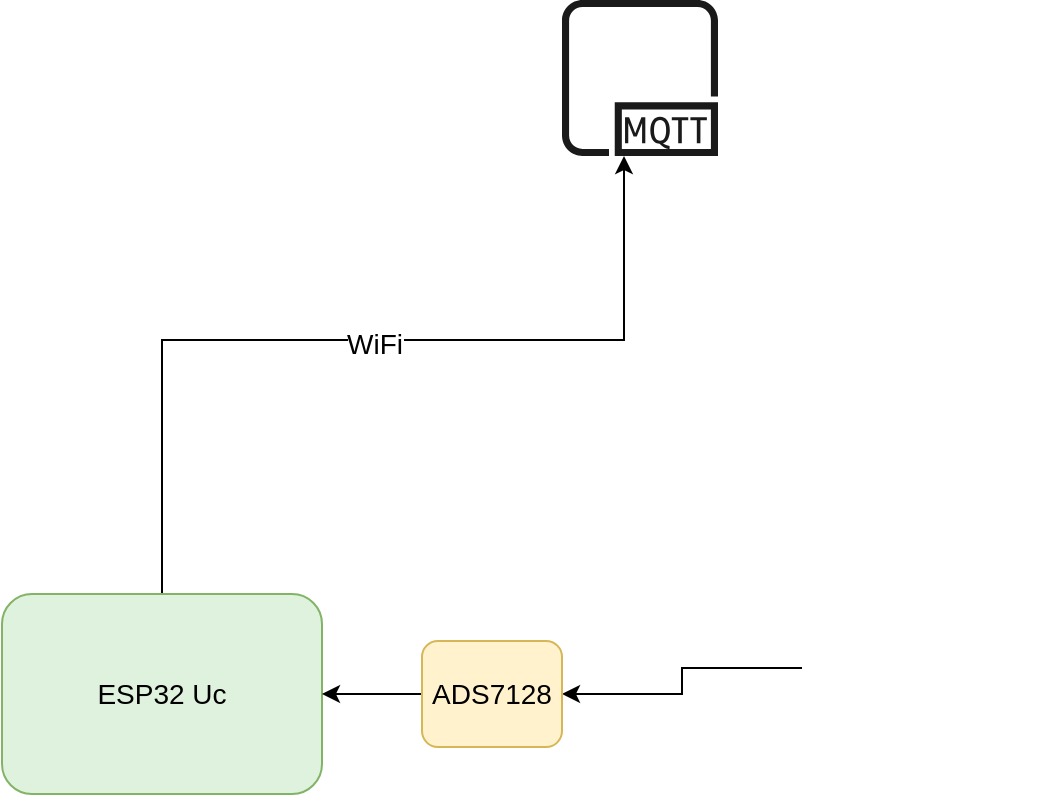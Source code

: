 <mxfile version="20.8.23" type="device"><diagram name="Seite-1" id="qbNeW8LbGQ3-jgoNcDIC"><mxGraphModel dx="1162" dy="661" grid="1" gridSize="10" guides="1" tooltips="1" connect="1" arrows="1" fold="1" page="1" pageScale="1" pageWidth="1169" pageHeight="827" math="0" shadow="0"><root><mxCell id="0"/><mxCell id="1" parent="0"/><mxCell id="EvGeFhgNv6AcHJRgJvBS-4" style="edgeStyle=orthogonalEdgeStyle;rounded=0;orthogonalLoop=1;jettySize=auto;html=1;exitX=0.5;exitY=0;exitDx=0;exitDy=0;fontSize=14;" edge="1" parent="1" source="EvGeFhgNv6AcHJRgJvBS-1" target="EvGeFhgNv6AcHJRgJvBS-2"><mxGeometry relative="1" as="geometry"><Array as="points"><mxPoint x="520" y="250"/><mxPoint x="751" y="250"/></Array></mxGeometry></mxCell><mxCell id="EvGeFhgNv6AcHJRgJvBS-5" value="WiFi" style="edgeLabel;html=1;align=center;verticalAlign=middle;resizable=0;points=[];fontSize=14;" vertex="1" connectable="0" parent="EvGeFhgNv6AcHJRgJvBS-4"><mxGeometry x="0.034" y="-2" relative="1" as="geometry"><mxPoint as="offset"/></mxGeometry></mxCell><mxCell id="EvGeFhgNv6AcHJRgJvBS-1" value="&lt;font style=&quot;font-size: 14px;&quot;&gt;ESP32 Uc&lt;/font&gt;" style="rounded=1;whiteSpace=wrap;html=1;fillColor=#DEF2DD;strokeColor=#82b366;" vertex="1" parent="1"><mxGeometry x="440" y="377" width="160" height="100" as="geometry"/></mxCell><mxCell id="EvGeFhgNv6AcHJRgJvBS-2" value="" style="sketch=0;outlineConnect=0;fontColor=#232F3E;gradientColor=none;fillColor=#1A1A1A;strokeColor=none;dashed=0;verticalLabelPosition=bottom;verticalAlign=top;align=center;html=1;fontSize=12;fontStyle=0;aspect=fixed;pointerEvents=1;shape=mxgraph.aws4.mqtt_protocol;" vertex="1" parent="1"><mxGeometry x="720" y="80" width="78" height="78" as="geometry"/></mxCell><mxCell id="EvGeFhgNv6AcHJRgJvBS-9" style="edgeStyle=orthogonalEdgeStyle;rounded=0;orthogonalLoop=1;jettySize=auto;html=1;exitX=0.5;exitY=0;exitDx=0;exitDy=0;entryX=1;entryY=0.5;entryDx=0;entryDy=0;fontSize=14;" edge="1" parent="1" source="EvGeFhgNv6AcHJRgJvBS-6" target="EvGeFhgNv6AcHJRgJvBS-8"><mxGeometry relative="1" as="geometry"/></mxCell><mxCell id="EvGeFhgNv6AcHJRgJvBS-6" value="" style="shape=image;html=1;verticalAlign=top;verticalLabelPosition=bottom;labelBackgroundColor=#ffffff;imageAspect=0;aspect=fixed;image=https://cdn4.iconfinder.com/data/icons/essential-app-2/16/battery-full-energy-charge-128.png;fontSize=14;fillColor=#1A1A1A;rotation=-90;" vertex="1" parent="1"><mxGeometry x="840" y="350" width="128" height="128" as="geometry"/></mxCell><mxCell id="EvGeFhgNv6AcHJRgJvBS-10" style="edgeStyle=orthogonalEdgeStyle;rounded=0;orthogonalLoop=1;jettySize=auto;html=1;exitX=0;exitY=0.5;exitDx=0;exitDy=0;entryX=1;entryY=0.5;entryDx=0;entryDy=0;fontSize=14;" edge="1" parent="1" source="EvGeFhgNv6AcHJRgJvBS-8" target="EvGeFhgNv6AcHJRgJvBS-1"><mxGeometry relative="1" as="geometry"/></mxCell><mxCell id="EvGeFhgNv6AcHJRgJvBS-8" value="ADS7128" style="rounded=1;whiteSpace=wrap;html=1;fontSize=14;fillColor=#fff2cc;strokeColor=#d6b656;" vertex="1" parent="1"><mxGeometry x="650" y="400.5" width="70" height="53" as="geometry"/></mxCell></root></mxGraphModel></diagram></mxfile>